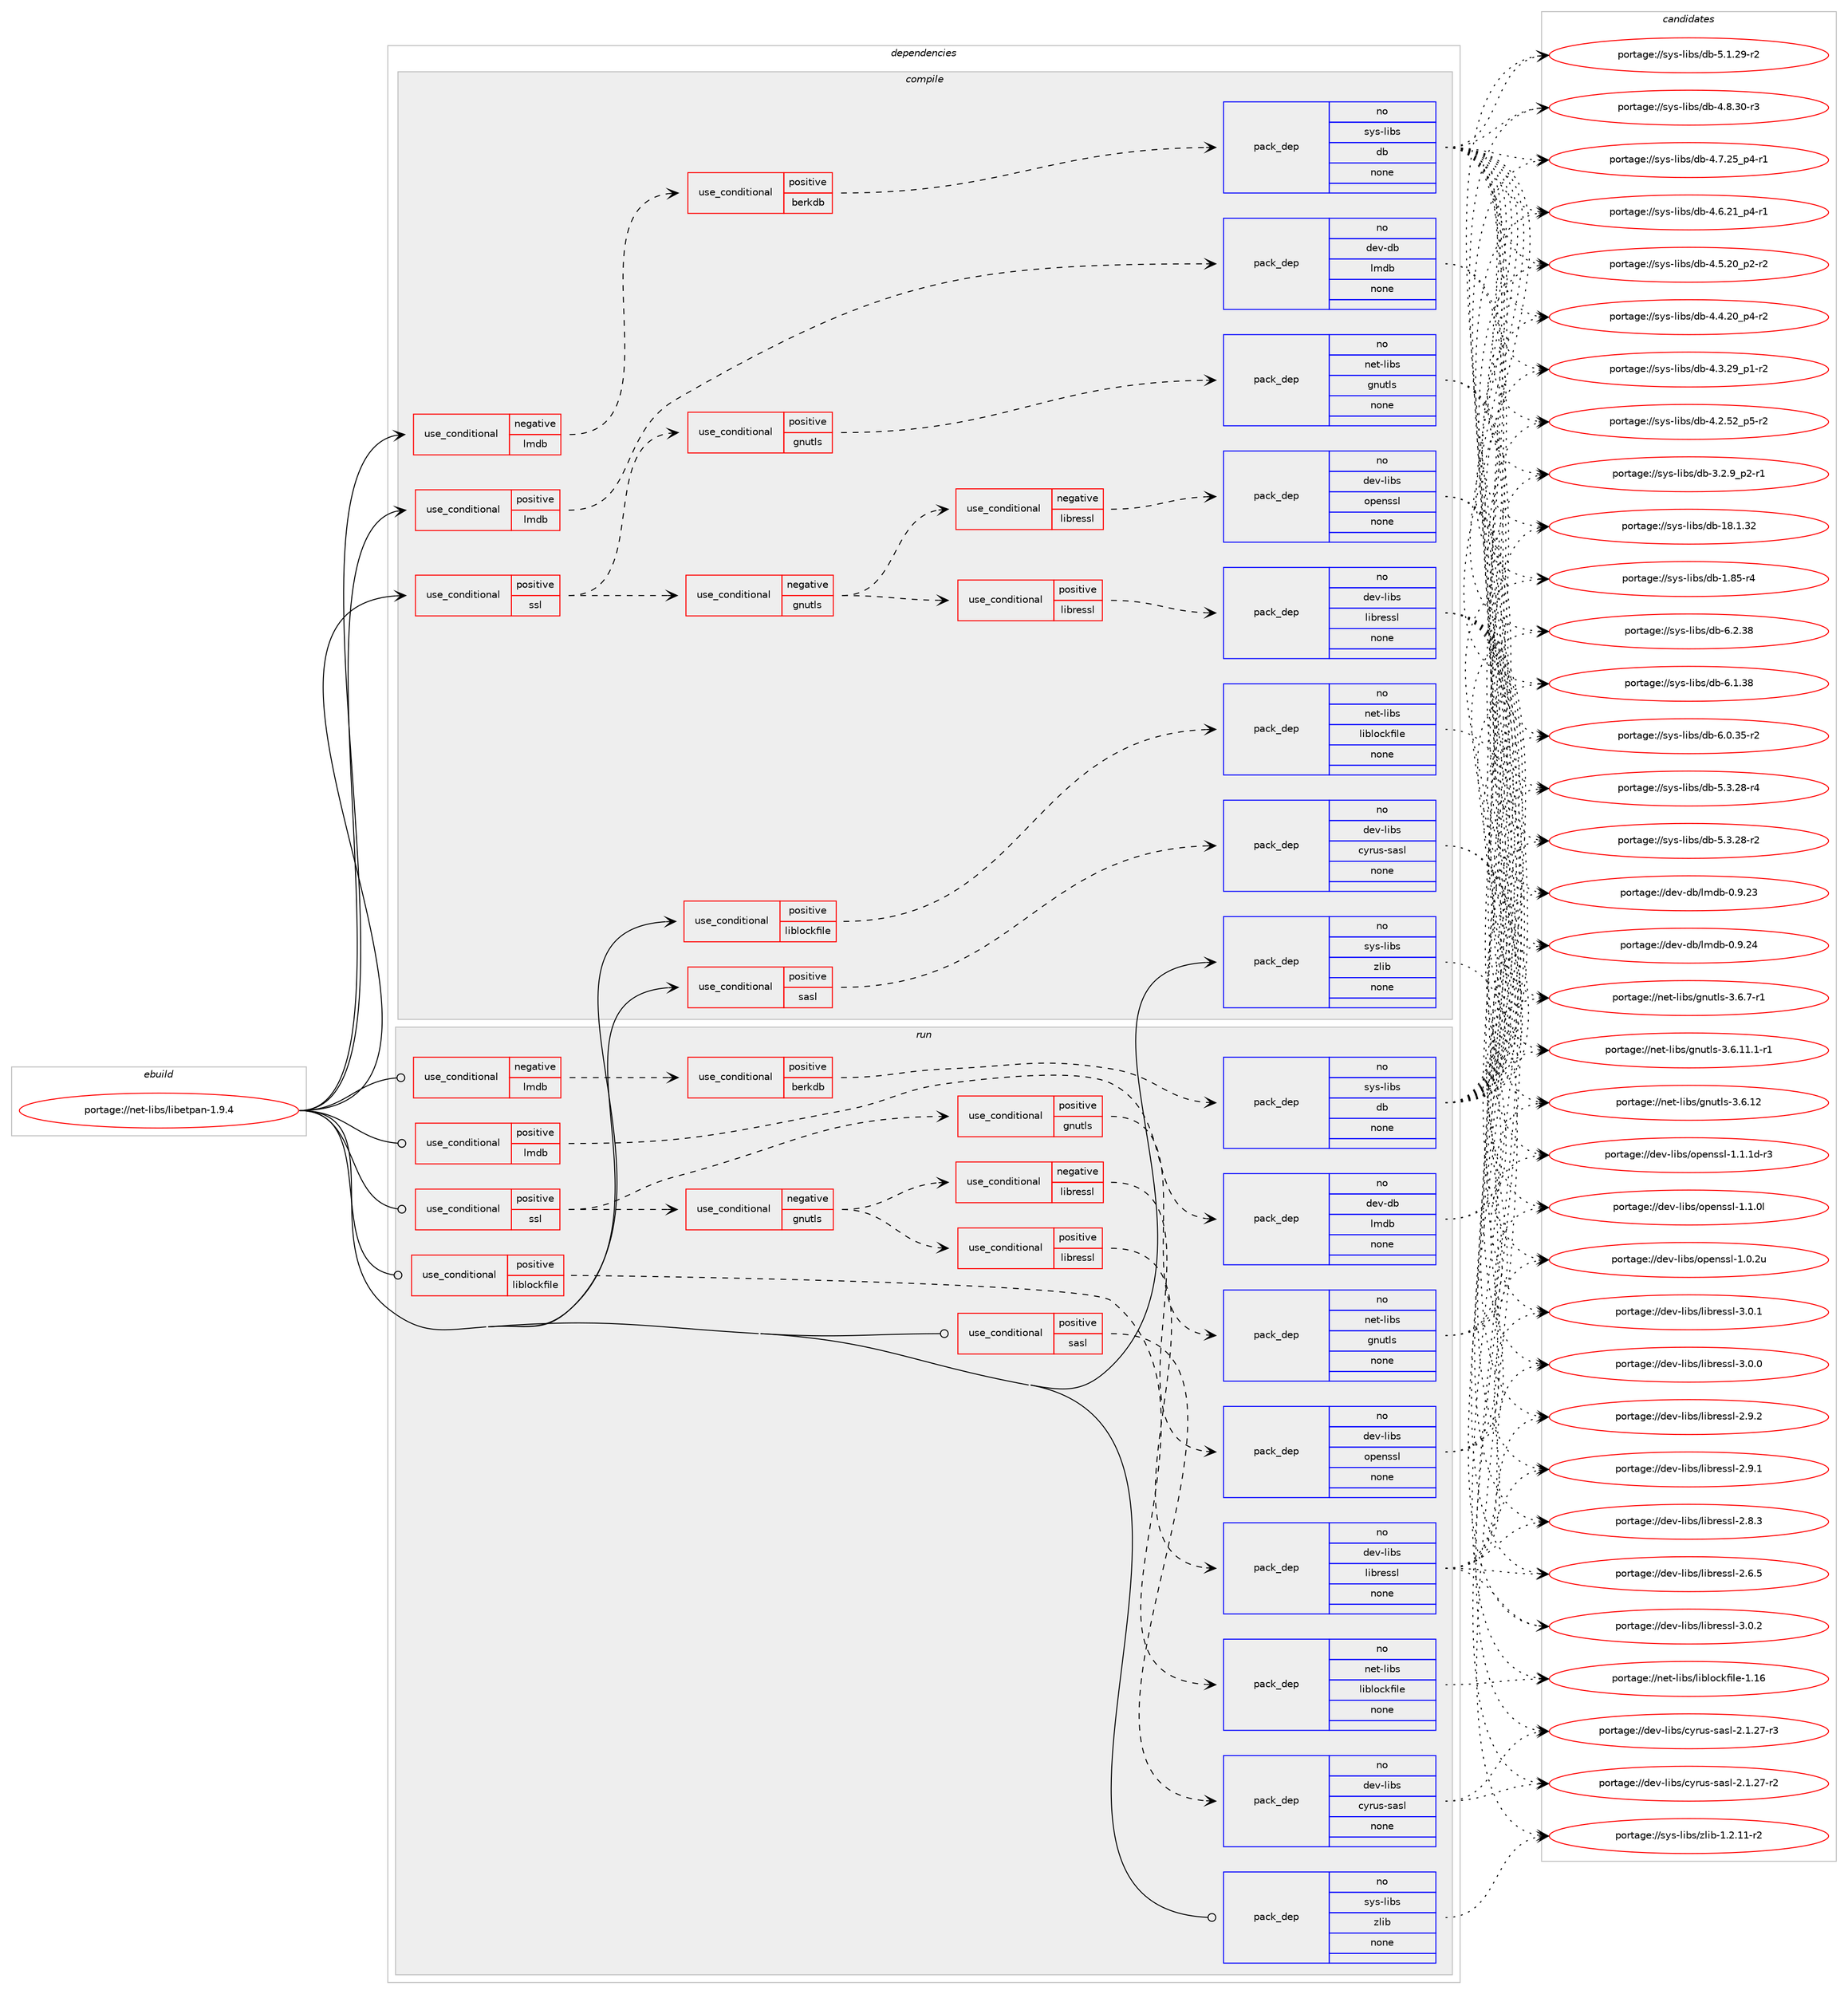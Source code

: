 digraph prolog {

# *************
# Graph options
# *************

newrank=true;
concentrate=true;
compound=true;
graph [rankdir=LR,fontname=Helvetica,fontsize=10,ranksep=1.5];#, ranksep=2.5, nodesep=0.2];
edge  [arrowhead=vee];
node  [fontname=Helvetica,fontsize=10];

# **********
# The ebuild
# **********

subgraph cluster_leftcol {
color=gray;
rank=same;
label=<<i>ebuild</i>>;
id [label="portage://net-libs/libetpan-1.9.4", color=red, width=4, href="../net-libs/libetpan-1.9.4.svg"];
}

# ****************
# The dependencies
# ****************

subgraph cluster_midcol {
color=gray;
label=<<i>dependencies</i>>;
subgraph cluster_compile {
fillcolor="#eeeeee";
style=filled;
label=<<i>compile</i>>;
subgraph cond11861 {
dependency59794 [label=<<TABLE BORDER="0" CELLBORDER="1" CELLSPACING="0" CELLPADDING="4"><TR><TD ROWSPAN="3" CELLPADDING="10">use_conditional</TD></TR><TR><TD>negative</TD></TR><TR><TD>lmdb</TD></TR></TABLE>>, shape=none, color=red];
subgraph cond11862 {
dependency59795 [label=<<TABLE BORDER="0" CELLBORDER="1" CELLSPACING="0" CELLPADDING="4"><TR><TD ROWSPAN="3" CELLPADDING="10">use_conditional</TD></TR><TR><TD>positive</TD></TR><TR><TD>berkdb</TD></TR></TABLE>>, shape=none, color=red];
subgraph pack46746 {
dependency59796 [label=<<TABLE BORDER="0" CELLBORDER="1" CELLSPACING="0" CELLPADDING="4" WIDTH="220"><TR><TD ROWSPAN="6" CELLPADDING="30">pack_dep</TD></TR><TR><TD WIDTH="110">no</TD></TR><TR><TD>sys-libs</TD></TR><TR><TD>db</TD></TR><TR><TD>none</TD></TR><TR><TD></TD></TR></TABLE>>, shape=none, color=blue];
}
dependency59795:e -> dependency59796:w [weight=20,style="dashed",arrowhead="vee"];
}
dependency59794:e -> dependency59795:w [weight=20,style="dashed",arrowhead="vee"];
}
id:e -> dependency59794:w [weight=20,style="solid",arrowhead="vee"];
subgraph cond11863 {
dependency59797 [label=<<TABLE BORDER="0" CELLBORDER="1" CELLSPACING="0" CELLPADDING="4"><TR><TD ROWSPAN="3" CELLPADDING="10">use_conditional</TD></TR><TR><TD>positive</TD></TR><TR><TD>liblockfile</TD></TR></TABLE>>, shape=none, color=red];
subgraph pack46747 {
dependency59798 [label=<<TABLE BORDER="0" CELLBORDER="1" CELLSPACING="0" CELLPADDING="4" WIDTH="220"><TR><TD ROWSPAN="6" CELLPADDING="30">pack_dep</TD></TR><TR><TD WIDTH="110">no</TD></TR><TR><TD>net-libs</TD></TR><TR><TD>liblockfile</TD></TR><TR><TD>none</TD></TR><TR><TD></TD></TR></TABLE>>, shape=none, color=blue];
}
dependency59797:e -> dependency59798:w [weight=20,style="dashed",arrowhead="vee"];
}
id:e -> dependency59797:w [weight=20,style="solid",arrowhead="vee"];
subgraph cond11864 {
dependency59799 [label=<<TABLE BORDER="0" CELLBORDER="1" CELLSPACING="0" CELLPADDING="4"><TR><TD ROWSPAN="3" CELLPADDING="10">use_conditional</TD></TR><TR><TD>positive</TD></TR><TR><TD>lmdb</TD></TR></TABLE>>, shape=none, color=red];
subgraph pack46748 {
dependency59800 [label=<<TABLE BORDER="0" CELLBORDER="1" CELLSPACING="0" CELLPADDING="4" WIDTH="220"><TR><TD ROWSPAN="6" CELLPADDING="30">pack_dep</TD></TR><TR><TD WIDTH="110">no</TD></TR><TR><TD>dev-db</TD></TR><TR><TD>lmdb</TD></TR><TR><TD>none</TD></TR><TR><TD></TD></TR></TABLE>>, shape=none, color=blue];
}
dependency59799:e -> dependency59800:w [weight=20,style="dashed",arrowhead="vee"];
}
id:e -> dependency59799:w [weight=20,style="solid",arrowhead="vee"];
subgraph cond11865 {
dependency59801 [label=<<TABLE BORDER="0" CELLBORDER="1" CELLSPACING="0" CELLPADDING="4"><TR><TD ROWSPAN="3" CELLPADDING="10">use_conditional</TD></TR><TR><TD>positive</TD></TR><TR><TD>sasl</TD></TR></TABLE>>, shape=none, color=red];
subgraph pack46749 {
dependency59802 [label=<<TABLE BORDER="0" CELLBORDER="1" CELLSPACING="0" CELLPADDING="4" WIDTH="220"><TR><TD ROWSPAN="6" CELLPADDING="30">pack_dep</TD></TR><TR><TD WIDTH="110">no</TD></TR><TR><TD>dev-libs</TD></TR><TR><TD>cyrus-sasl</TD></TR><TR><TD>none</TD></TR><TR><TD></TD></TR></TABLE>>, shape=none, color=blue];
}
dependency59801:e -> dependency59802:w [weight=20,style="dashed",arrowhead="vee"];
}
id:e -> dependency59801:w [weight=20,style="solid",arrowhead="vee"];
subgraph cond11866 {
dependency59803 [label=<<TABLE BORDER="0" CELLBORDER="1" CELLSPACING="0" CELLPADDING="4"><TR><TD ROWSPAN="3" CELLPADDING="10">use_conditional</TD></TR><TR><TD>positive</TD></TR><TR><TD>ssl</TD></TR></TABLE>>, shape=none, color=red];
subgraph cond11867 {
dependency59804 [label=<<TABLE BORDER="0" CELLBORDER="1" CELLSPACING="0" CELLPADDING="4"><TR><TD ROWSPAN="3" CELLPADDING="10">use_conditional</TD></TR><TR><TD>positive</TD></TR><TR><TD>gnutls</TD></TR></TABLE>>, shape=none, color=red];
subgraph pack46750 {
dependency59805 [label=<<TABLE BORDER="0" CELLBORDER="1" CELLSPACING="0" CELLPADDING="4" WIDTH="220"><TR><TD ROWSPAN="6" CELLPADDING="30">pack_dep</TD></TR><TR><TD WIDTH="110">no</TD></TR><TR><TD>net-libs</TD></TR><TR><TD>gnutls</TD></TR><TR><TD>none</TD></TR><TR><TD></TD></TR></TABLE>>, shape=none, color=blue];
}
dependency59804:e -> dependency59805:w [weight=20,style="dashed",arrowhead="vee"];
}
dependency59803:e -> dependency59804:w [weight=20,style="dashed",arrowhead="vee"];
subgraph cond11868 {
dependency59806 [label=<<TABLE BORDER="0" CELLBORDER="1" CELLSPACING="0" CELLPADDING="4"><TR><TD ROWSPAN="3" CELLPADDING="10">use_conditional</TD></TR><TR><TD>negative</TD></TR><TR><TD>gnutls</TD></TR></TABLE>>, shape=none, color=red];
subgraph cond11869 {
dependency59807 [label=<<TABLE BORDER="0" CELLBORDER="1" CELLSPACING="0" CELLPADDING="4"><TR><TD ROWSPAN="3" CELLPADDING="10">use_conditional</TD></TR><TR><TD>negative</TD></TR><TR><TD>libressl</TD></TR></TABLE>>, shape=none, color=red];
subgraph pack46751 {
dependency59808 [label=<<TABLE BORDER="0" CELLBORDER="1" CELLSPACING="0" CELLPADDING="4" WIDTH="220"><TR><TD ROWSPAN="6" CELLPADDING="30">pack_dep</TD></TR><TR><TD WIDTH="110">no</TD></TR><TR><TD>dev-libs</TD></TR><TR><TD>openssl</TD></TR><TR><TD>none</TD></TR><TR><TD></TD></TR></TABLE>>, shape=none, color=blue];
}
dependency59807:e -> dependency59808:w [weight=20,style="dashed",arrowhead="vee"];
}
dependency59806:e -> dependency59807:w [weight=20,style="dashed",arrowhead="vee"];
subgraph cond11870 {
dependency59809 [label=<<TABLE BORDER="0" CELLBORDER="1" CELLSPACING="0" CELLPADDING="4"><TR><TD ROWSPAN="3" CELLPADDING="10">use_conditional</TD></TR><TR><TD>positive</TD></TR><TR><TD>libressl</TD></TR></TABLE>>, shape=none, color=red];
subgraph pack46752 {
dependency59810 [label=<<TABLE BORDER="0" CELLBORDER="1" CELLSPACING="0" CELLPADDING="4" WIDTH="220"><TR><TD ROWSPAN="6" CELLPADDING="30">pack_dep</TD></TR><TR><TD WIDTH="110">no</TD></TR><TR><TD>dev-libs</TD></TR><TR><TD>libressl</TD></TR><TR><TD>none</TD></TR><TR><TD></TD></TR></TABLE>>, shape=none, color=blue];
}
dependency59809:e -> dependency59810:w [weight=20,style="dashed",arrowhead="vee"];
}
dependency59806:e -> dependency59809:w [weight=20,style="dashed",arrowhead="vee"];
}
dependency59803:e -> dependency59806:w [weight=20,style="dashed",arrowhead="vee"];
}
id:e -> dependency59803:w [weight=20,style="solid",arrowhead="vee"];
subgraph pack46753 {
dependency59811 [label=<<TABLE BORDER="0" CELLBORDER="1" CELLSPACING="0" CELLPADDING="4" WIDTH="220"><TR><TD ROWSPAN="6" CELLPADDING="30">pack_dep</TD></TR><TR><TD WIDTH="110">no</TD></TR><TR><TD>sys-libs</TD></TR><TR><TD>zlib</TD></TR><TR><TD>none</TD></TR><TR><TD></TD></TR></TABLE>>, shape=none, color=blue];
}
id:e -> dependency59811:w [weight=20,style="solid",arrowhead="vee"];
}
subgraph cluster_compileandrun {
fillcolor="#eeeeee";
style=filled;
label=<<i>compile and run</i>>;
}
subgraph cluster_run {
fillcolor="#eeeeee";
style=filled;
label=<<i>run</i>>;
subgraph cond11871 {
dependency59812 [label=<<TABLE BORDER="0" CELLBORDER="1" CELLSPACING="0" CELLPADDING="4"><TR><TD ROWSPAN="3" CELLPADDING="10">use_conditional</TD></TR><TR><TD>negative</TD></TR><TR><TD>lmdb</TD></TR></TABLE>>, shape=none, color=red];
subgraph cond11872 {
dependency59813 [label=<<TABLE BORDER="0" CELLBORDER="1" CELLSPACING="0" CELLPADDING="4"><TR><TD ROWSPAN="3" CELLPADDING="10">use_conditional</TD></TR><TR><TD>positive</TD></TR><TR><TD>berkdb</TD></TR></TABLE>>, shape=none, color=red];
subgraph pack46754 {
dependency59814 [label=<<TABLE BORDER="0" CELLBORDER="1" CELLSPACING="0" CELLPADDING="4" WIDTH="220"><TR><TD ROWSPAN="6" CELLPADDING="30">pack_dep</TD></TR><TR><TD WIDTH="110">no</TD></TR><TR><TD>sys-libs</TD></TR><TR><TD>db</TD></TR><TR><TD>none</TD></TR><TR><TD></TD></TR></TABLE>>, shape=none, color=blue];
}
dependency59813:e -> dependency59814:w [weight=20,style="dashed",arrowhead="vee"];
}
dependency59812:e -> dependency59813:w [weight=20,style="dashed",arrowhead="vee"];
}
id:e -> dependency59812:w [weight=20,style="solid",arrowhead="odot"];
subgraph cond11873 {
dependency59815 [label=<<TABLE BORDER="0" CELLBORDER="1" CELLSPACING="0" CELLPADDING="4"><TR><TD ROWSPAN="3" CELLPADDING="10">use_conditional</TD></TR><TR><TD>positive</TD></TR><TR><TD>liblockfile</TD></TR></TABLE>>, shape=none, color=red];
subgraph pack46755 {
dependency59816 [label=<<TABLE BORDER="0" CELLBORDER="1" CELLSPACING="0" CELLPADDING="4" WIDTH="220"><TR><TD ROWSPAN="6" CELLPADDING="30">pack_dep</TD></TR><TR><TD WIDTH="110">no</TD></TR><TR><TD>net-libs</TD></TR><TR><TD>liblockfile</TD></TR><TR><TD>none</TD></TR><TR><TD></TD></TR></TABLE>>, shape=none, color=blue];
}
dependency59815:e -> dependency59816:w [weight=20,style="dashed",arrowhead="vee"];
}
id:e -> dependency59815:w [weight=20,style="solid",arrowhead="odot"];
subgraph cond11874 {
dependency59817 [label=<<TABLE BORDER="0" CELLBORDER="1" CELLSPACING="0" CELLPADDING="4"><TR><TD ROWSPAN="3" CELLPADDING="10">use_conditional</TD></TR><TR><TD>positive</TD></TR><TR><TD>lmdb</TD></TR></TABLE>>, shape=none, color=red];
subgraph pack46756 {
dependency59818 [label=<<TABLE BORDER="0" CELLBORDER="1" CELLSPACING="0" CELLPADDING="4" WIDTH="220"><TR><TD ROWSPAN="6" CELLPADDING="30">pack_dep</TD></TR><TR><TD WIDTH="110">no</TD></TR><TR><TD>dev-db</TD></TR><TR><TD>lmdb</TD></TR><TR><TD>none</TD></TR><TR><TD></TD></TR></TABLE>>, shape=none, color=blue];
}
dependency59817:e -> dependency59818:w [weight=20,style="dashed",arrowhead="vee"];
}
id:e -> dependency59817:w [weight=20,style="solid",arrowhead="odot"];
subgraph cond11875 {
dependency59819 [label=<<TABLE BORDER="0" CELLBORDER="1" CELLSPACING="0" CELLPADDING="4"><TR><TD ROWSPAN="3" CELLPADDING="10">use_conditional</TD></TR><TR><TD>positive</TD></TR><TR><TD>sasl</TD></TR></TABLE>>, shape=none, color=red];
subgraph pack46757 {
dependency59820 [label=<<TABLE BORDER="0" CELLBORDER="1" CELLSPACING="0" CELLPADDING="4" WIDTH="220"><TR><TD ROWSPAN="6" CELLPADDING="30">pack_dep</TD></TR><TR><TD WIDTH="110">no</TD></TR><TR><TD>dev-libs</TD></TR><TR><TD>cyrus-sasl</TD></TR><TR><TD>none</TD></TR><TR><TD></TD></TR></TABLE>>, shape=none, color=blue];
}
dependency59819:e -> dependency59820:w [weight=20,style="dashed",arrowhead="vee"];
}
id:e -> dependency59819:w [weight=20,style="solid",arrowhead="odot"];
subgraph cond11876 {
dependency59821 [label=<<TABLE BORDER="0" CELLBORDER="1" CELLSPACING="0" CELLPADDING="4"><TR><TD ROWSPAN="3" CELLPADDING="10">use_conditional</TD></TR><TR><TD>positive</TD></TR><TR><TD>ssl</TD></TR></TABLE>>, shape=none, color=red];
subgraph cond11877 {
dependency59822 [label=<<TABLE BORDER="0" CELLBORDER="1" CELLSPACING="0" CELLPADDING="4"><TR><TD ROWSPAN="3" CELLPADDING="10">use_conditional</TD></TR><TR><TD>positive</TD></TR><TR><TD>gnutls</TD></TR></TABLE>>, shape=none, color=red];
subgraph pack46758 {
dependency59823 [label=<<TABLE BORDER="0" CELLBORDER="1" CELLSPACING="0" CELLPADDING="4" WIDTH="220"><TR><TD ROWSPAN="6" CELLPADDING="30">pack_dep</TD></TR><TR><TD WIDTH="110">no</TD></TR><TR><TD>net-libs</TD></TR><TR><TD>gnutls</TD></TR><TR><TD>none</TD></TR><TR><TD></TD></TR></TABLE>>, shape=none, color=blue];
}
dependency59822:e -> dependency59823:w [weight=20,style="dashed",arrowhead="vee"];
}
dependency59821:e -> dependency59822:w [weight=20,style="dashed",arrowhead="vee"];
subgraph cond11878 {
dependency59824 [label=<<TABLE BORDER="0" CELLBORDER="1" CELLSPACING="0" CELLPADDING="4"><TR><TD ROWSPAN="3" CELLPADDING="10">use_conditional</TD></TR><TR><TD>negative</TD></TR><TR><TD>gnutls</TD></TR></TABLE>>, shape=none, color=red];
subgraph cond11879 {
dependency59825 [label=<<TABLE BORDER="0" CELLBORDER="1" CELLSPACING="0" CELLPADDING="4"><TR><TD ROWSPAN="3" CELLPADDING="10">use_conditional</TD></TR><TR><TD>negative</TD></TR><TR><TD>libressl</TD></TR></TABLE>>, shape=none, color=red];
subgraph pack46759 {
dependency59826 [label=<<TABLE BORDER="0" CELLBORDER="1" CELLSPACING="0" CELLPADDING="4" WIDTH="220"><TR><TD ROWSPAN="6" CELLPADDING="30">pack_dep</TD></TR><TR><TD WIDTH="110">no</TD></TR><TR><TD>dev-libs</TD></TR><TR><TD>openssl</TD></TR><TR><TD>none</TD></TR><TR><TD></TD></TR></TABLE>>, shape=none, color=blue];
}
dependency59825:e -> dependency59826:w [weight=20,style="dashed",arrowhead="vee"];
}
dependency59824:e -> dependency59825:w [weight=20,style="dashed",arrowhead="vee"];
subgraph cond11880 {
dependency59827 [label=<<TABLE BORDER="0" CELLBORDER="1" CELLSPACING="0" CELLPADDING="4"><TR><TD ROWSPAN="3" CELLPADDING="10">use_conditional</TD></TR><TR><TD>positive</TD></TR><TR><TD>libressl</TD></TR></TABLE>>, shape=none, color=red];
subgraph pack46760 {
dependency59828 [label=<<TABLE BORDER="0" CELLBORDER="1" CELLSPACING="0" CELLPADDING="4" WIDTH="220"><TR><TD ROWSPAN="6" CELLPADDING="30">pack_dep</TD></TR><TR><TD WIDTH="110">no</TD></TR><TR><TD>dev-libs</TD></TR><TR><TD>libressl</TD></TR><TR><TD>none</TD></TR><TR><TD></TD></TR></TABLE>>, shape=none, color=blue];
}
dependency59827:e -> dependency59828:w [weight=20,style="dashed",arrowhead="vee"];
}
dependency59824:e -> dependency59827:w [weight=20,style="dashed",arrowhead="vee"];
}
dependency59821:e -> dependency59824:w [weight=20,style="dashed",arrowhead="vee"];
}
id:e -> dependency59821:w [weight=20,style="solid",arrowhead="odot"];
subgraph pack46761 {
dependency59829 [label=<<TABLE BORDER="0" CELLBORDER="1" CELLSPACING="0" CELLPADDING="4" WIDTH="220"><TR><TD ROWSPAN="6" CELLPADDING="30">pack_dep</TD></TR><TR><TD WIDTH="110">no</TD></TR><TR><TD>sys-libs</TD></TR><TR><TD>zlib</TD></TR><TR><TD>none</TD></TR><TR><TD></TD></TR></TABLE>>, shape=none, color=blue];
}
id:e -> dependency59829:w [weight=20,style="solid",arrowhead="odot"];
}
}

# **************
# The candidates
# **************

subgraph cluster_choices {
rank=same;
color=gray;
label=<<i>candidates</i>>;

subgraph choice46746 {
color=black;
nodesep=1;
choice1151211154510810598115471009845544650465156 [label="portage://sys-libs/db-6.2.38", color=red, width=4,href="../sys-libs/db-6.2.38.svg"];
choice1151211154510810598115471009845544649465156 [label="portage://sys-libs/db-6.1.38", color=red, width=4,href="../sys-libs/db-6.1.38.svg"];
choice11512111545108105981154710098455446484651534511450 [label="portage://sys-libs/db-6.0.35-r2", color=red, width=4,href="../sys-libs/db-6.0.35-r2.svg"];
choice11512111545108105981154710098455346514650564511452 [label="portage://sys-libs/db-5.3.28-r4", color=red, width=4,href="../sys-libs/db-5.3.28-r4.svg"];
choice11512111545108105981154710098455346514650564511450 [label="portage://sys-libs/db-5.3.28-r2", color=red, width=4,href="../sys-libs/db-5.3.28-r2.svg"];
choice11512111545108105981154710098455346494650574511450 [label="portage://sys-libs/db-5.1.29-r2", color=red, width=4,href="../sys-libs/db-5.1.29-r2.svg"];
choice11512111545108105981154710098455246564651484511451 [label="portage://sys-libs/db-4.8.30-r3", color=red, width=4,href="../sys-libs/db-4.8.30-r3.svg"];
choice115121115451081059811547100984552465546505395112524511449 [label="portage://sys-libs/db-4.7.25_p4-r1", color=red, width=4,href="../sys-libs/db-4.7.25_p4-r1.svg"];
choice115121115451081059811547100984552465446504995112524511449 [label="portage://sys-libs/db-4.6.21_p4-r1", color=red, width=4,href="../sys-libs/db-4.6.21_p4-r1.svg"];
choice115121115451081059811547100984552465346504895112504511450 [label="portage://sys-libs/db-4.5.20_p2-r2", color=red, width=4,href="../sys-libs/db-4.5.20_p2-r2.svg"];
choice115121115451081059811547100984552465246504895112524511450 [label="portage://sys-libs/db-4.4.20_p4-r2", color=red, width=4,href="../sys-libs/db-4.4.20_p4-r2.svg"];
choice115121115451081059811547100984552465146505795112494511450 [label="portage://sys-libs/db-4.3.29_p1-r2", color=red, width=4,href="../sys-libs/db-4.3.29_p1-r2.svg"];
choice115121115451081059811547100984552465046535095112534511450 [label="portage://sys-libs/db-4.2.52_p5-r2", color=red, width=4,href="../sys-libs/db-4.2.52_p5-r2.svg"];
choice1151211154510810598115471009845514650465795112504511449 [label="portage://sys-libs/db-3.2.9_p2-r1", color=red, width=4,href="../sys-libs/db-3.2.9_p2-r1.svg"];
choice115121115451081059811547100984549564649465150 [label="portage://sys-libs/db-18.1.32", color=red, width=4,href="../sys-libs/db-18.1.32.svg"];
choice1151211154510810598115471009845494656534511452 [label="portage://sys-libs/db-1.85-r4", color=red, width=4,href="../sys-libs/db-1.85-r4.svg"];
dependency59796:e -> choice1151211154510810598115471009845544650465156:w [style=dotted,weight="100"];
dependency59796:e -> choice1151211154510810598115471009845544649465156:w [style=dotted,weight="100"];
dependency59796:e -> choice11512111545108105981154710098455446484651534511450:w [style=dotted,weight="100"];
dependency59796:e -> choice11512111545108105981154710098455346514650564511452:w [style=dotted,weight="100"];
dependency59796:e -> choice11512111545108105981154710098455346514650564511450:w [style=dotted,weight="100"];
dependency59796:e -> choice11512111545108105981154710098455346494650574511450:w [style=dotted,weight="100"];
dependency59796:e -> choice11512111545108105981154710098455246564651484511451:w [style=dotted,weight="100"];
dependency59796:e -> choice115121115451081059811547100984552465546505395112524511449:w [style=dotted,weight="100"];
dependency59796:e -> choice115121115451081059811547100984552465446504995112524511449:w [style=dotted,weight="100"];
dependency59796:e -> choice115121115451081059811547100984552465346504895112504511450:w [style=dotted,weight="100"];
dependency59796:e -> choice115121115451081059811547100984552465246504895112524511450:w [style=dotted,weight="100"];
dependency59796:e -> choice115121115451081059811547100984552465146505795112494511450:w [style=dotted,weight="100"];
dependency59796:e -> choice115121115451081059811547100984552465046535095112534511450:w [style=dotted,weight="100"];
dependency59796:e -> choice1151211154510810598115471009845514650465795112504511449:w [style=dotted,weight="100"];
dependency59796:e -> choice115121115451081059811547100984549564649465150:w [style=dotted,weight="100"];
dependency59796:e -> choice1151211154510810598115471009845494656534511452:w [style=dotted,weight="100"];
}
subgraph choice46747 {
color=black;
nodesep=1;
choice11010111645108105981154710810598108111991071021051081014549464954 [label="portage://net-libs/liblockfile-1.16", color=red, width=4,href="../net-libs/liblockfile-1.16.svg"];
dependency59798:e -> choice11010111645108105981154710810598108111991071021051081014549464954:w [style=dotted,weight="100"];
}
subgraph choice46748 {
color=black;
nodesep=1;
choice1001011184510098471081091009845484657465052 [label="portage://dev-db/lmdb-0.9.24", color=red, width=4,href="../dev-db/lmdb-0.9.24.svg"];
choice1001011184510098471081091009845484657465051 [label="portage://dev-db/lmdb-0.9.23", color=red, width=4,href="../dev-db/lmdb-0.9.23.svg"];
dependency59800:e -> choice1001011184510098471081091009845484657465052:w [style=dotted,weight="100"];
dependency59800:e -> choice1001011184510098471081091009845484657465051:w [style=dotted,weight="100"];
}
subgraph choice46749 {
color=black;
nodesep=1;
choice100101118451081059811547991211141171154511597115108455046494650554511451 [label="portage://dev-libs/cyrus-sasl-2.1.27-r3", color=red, width=4,href="../dev-libs/cyrus-sasl-2.1.27-r3.svg"];
choice100101118451081059811547991211141171154511597115108455046494650554511450 [label="portage://dev-libs/cyrus-sasl-2.1.27-r2", color=red, width=4,href="../dev-libs/cyrus-sasl-2.1.27-r2.svg"];
dependency59802:e -> choice100101118451081059811547991211141171154511597115108455046494650554511451:w [style=dotted,weight="100"];
dependency59802:e -> choice100101118451081059811547991211141171154511597115108455046494650554511450:w [style=dotted,weight="100"];
}
subgraph choice46750 {
color=black;
nodesep=1;
choice1101011164510810598115471031101171161081154551465446554511449 [label="portage://net-libs/gnutls-3.6.7-r1", color=red, width=4,href="../net-libs/gnutls-3.6.7-r1.svg"];
choice11010111645108105981154710311011711610811545514654464950 [label="portage://net-libs/gnutls-3.6.12", color=red, width=4,href="../net-libs/gnutls-3.6.12.svg"];
choice1101011164510810598115471031101171161081154551465446494946494511449 [label="portage://net-libs/gnutls-3.6.11.1-r1", color=red, width=4,href="../net-libs/gnutls-3.6.11.1-r1.svg"];
dependency59805:e -> choice1101011164510810598115471031101171161081154551465446554511449:w [style=dotted,weight="100"];
dependency59805:e -> choice11010111645108105981154710311011711610811545514654464950:w [style=dotted,weight="100"];
dependency59805:e -> choice1101011164510810598115471031101171161081154551465446494946494511449:w [style=dotted,weight="100"];
}
subgraph choice46751 {
color=black;
nodesep=1;
choice1001011184510810598115471111121011101151151084549464946491004511451 [label="portage://dev-libs/openssl-1.1.1d-r3", color=red, width=4,href="../dev-libs/openssl-1.1.1d-r3.svg"];
choice100101118451081059811547111112101110115115108454946494648108 [label="portage://dev-libs/openssl-1.1.0l", color=red, width=4,href="../dev-libs/openssl-1.1.0l.svg"];
choice100101118451081059811547111112101110115115108454946484650117 [label="portage://dev-libs/openssl-1.0.2u", color=red, width=4,href="../dev-libs/openssl-1.0.2u.svg"];
dependency59808:e -> choice1001011184510810598115471111121011101151151084549464946491004511451:w [style=dotted,weight="100"];
dependency59808:e -> choice100101118451081059811547111112101110115115108454946494648108:w [style=dotted,weight="100"];
dependency59808:e -> choice100101118451081059811547111112101110115115108454946484650117:w [style=dotted,weight="100"];
}
subgraph choice46752 {
color=black;
nodesep=1;
choice10010111845108105981154710810598114101115115108455146484650 [label="portage://dev-libs/libressl-3.0.2", color=red, width=4,href="../dev-libs/libressl-3.0.2.svg"];
choice10010111845108105981154710810598114101115115108455146484649 [label="portage://dev-libs/libressl-3.0.1", color=red, width=4,href="../dev-libs/libressl-3.0.1.svg"];
choice10010111845108105981154710810598114101115115108455146484648 [label="portage://dev-libs/libressl-3.0.0", color=red, width=4,href="../dev-libs/libressl-3.0.0.svg"];
choice10010111845108105981154710810598114101115115108455046574650 [label="portage://dev-libs/libressl-2.9.2", color=red, width=4,href="../dev-libs/libressl-2.9.2.svg"];
choice10010111845108105981154710810598114101115115108455046574649 [label="portage://dev-libs/libressl-2.9.1", color=red, width=4,href="../dev-libs/libressl-2.9.1.svg"];
choice10010111845108105981154710810598114101115115108455046564651 [label="portage://dev-libs/libressl-2.8.3", color=red, width=4,href="../dev-libs/libressl-2.8.3.svg"];
choice10010111845108105981154710810598114101115115108455046544653 [label="portage://dev-libs/libressl-2.6.5", color=red, width=4,href="../dev-libs/libressl-2.6.5.svg"];
dependency59810:e -> choice10010111845108105981154710810598114101115115108455146484650:w [style=dotted,weight="100"];
dependency59810:e -> choice10010111845108105981154710810598114101115115108455146484649:w [style=dotted,weight="100"];
dependency59810:e -> choice10010111845108105981154710810598114101115115108455146484648:w [style=dotted,weight="100"];
dependency59810:e -> choice10010111845108105981154710810598114101115115108455046574650:w [style=dotted,weight="100"];
dependency59810:e -> choice10010111845108105981154710810598114101115115108455046574649:w [style=dotted,weight="100"];
dependency59810:e -> choice10010111845108105981154710810598114101115115108455046564651:w [style=dotted,weight="100"];
dependency59810:e -> choice10010111845108105981154710810598114101115115108455046544653:w [style=dotted,weight="100"];
}
subgraph choice46753 {
color=black;
nodesep=1;
choice11512111545108105981154712210810598454946504649494511450 [label="portage://sys-libs/zlib-1.2.11-r2", color=red, width=4,href="../sys-libs/zlib-1.2.11-r2.svg"];
dependency59811:e -> choice11512111545108105981154712210810598454946504649494511450:w [style=dotted,weight="100"];
}
subgraph choice46754 {
color=black;
nodesep=1;
choice1151211154510810598115471009845544650465156 [label="portage://sys-libs/db-6.2.38", color=red, width=4,href="../sys-libs/db-6.2.38.svg"];
choice1151211154510810598115471009845544649465156 [label="portage://sys-libs/db-6.1.38", color=red, width=4,href="../sys-libs/db-6.1.38.svg"];
choice11512111545108105981154710098455446484651534511450 [label="portage://sys-libs/db-6.0.35-r2", color=red, width=4,href="../sys-libs/db-6.0.35-r2.svg"];
choice11512111545108105981154710098455346514650564511452 [label="portage://sys-libs/db-5.3.28-r4", color=red, width=4,href="../sys-libs/db-5.3.28-r4.svg"];
choice11512111545108105981154710098455346514650564511450 [label="portage://sys-libs/db-5.3.28-r2", color=red, width=4,href="../sys-libs/db-5.3.28-r2.svg"];
choice11512111545108105981154710098455346494650574511450 [label="portage://sys-libs/db-5.1.29-r2", color=red, width=4,href="../sys-libs/db-5.1.29-r2.svg"];
choice11512111545108105981154710098455246564651484511451 [label="portage://sys-libs/db-4.8.30-r3", color=red, width=4,href="../sys-libs/db-4.8.30-r3.svg"];
choice115121115451081059811547100984552465546505395112524511449 [label="portage://sys-libs/db-4.7.25_p4-r1", color=red, width=4,href="../sys-libs/db-4.7.25_p4-r1.svg"];
choice115121115451081059811547100984552465446504995112524511449 [label="portage://sys-libs/db-4.6.21_p4-r1", color=red, width=4,href="../sys-libs/db-4.6.21_p4-r1.svg"];
choice115121115451081059811547100984552465346504895112504511450 [label="portage://sys-libs/db-4.5.20_p2-r2", color=red, width=4,href="../sys-libs/db-4.5.20_p2-r2.svg"];
choice115121115451081059811547100984552465246504895112524511450 [label="portage://sys-libs/db-4.4.20_p4-r2", color=red, width=4,href="../sys-libs/db-4.4.20_p4-r2.svg"];
choice115121115451081059811547100984552465146505795112494511450 [label="portage://sys-libs/db-4.3.29_p1-r2", color=red, width=4,href="../sys-libs/db-4.3.29_p1-r2.svg"];
choice115121115451081059811547100984552465046535095112534511450 [label="portage://sys-libs/db-4.2.52_p5-r2", color=red, width=4,href="../sys-libs/db-4.2.52_p5-r2.svg"];
choice1151211154510810598115471009845514650465795112504511449 [label="portage://sys-libs/db-3.2.9_p2-r1", color=red, width=4,href="../sys-libs/db-3.2.9_p2-r1.svg"];
choice115121115451081059811547100984549564649465150 [label="portage://sys-libs/db-18.1.32", color=red, width=4,href="../sys-libs/db-18.1.32.svg"];
choice1151211154510810598115471009845494656534511452 [label="portage://sys-libs/db-1.85-r4", color=red, width=4,href="../sys-libs/db-1.85-r4.svg"];
dependency59814:e -> choice1151211154510810598115471009845544650465156:w [style=dotted,weight="100"];
dependency59814:e -> choice1151211154510810598115471009845544649465156:w [style=dotted,weight="100"];
dependency59814:e -> choice11512111545108105981154710098455446484651534511450:w [style=dotted,weight="100"];
dependency59814:e -> choice11512111545108105981154710098455346514650564511452:w [style=dotted,weight="100"];
dependency59814:e -> choice11512111545108105981154710098455346514650564511450:w [style=dotted,weight="100"];
dependency59814:e -> choice11512111545108105981154710098455346494650574511450:w [style=dotted,weight="100"];
dependency59814:e -> choice11512111545108105981154710098455246564651484511451:w [style=dotted,weight="100"];
dependency59814:e -> choice115121115451081059811547100984552465546505395112524511449:w [style=dotted,weight="100"];
dependency59814:e -> choice115121115451081059811547100984552465446504995112524511449:w [style=dotted,weight="100"];
dependency59814:e -> choice115121115451081059811547100984552465346504895112504511450:w [style=dotted,weight="100"];
dependency59814:e -> choice115121115451081059811547100984552465246504895112524511450:w [style=dotted,weight="100"];
dependency59814:e -> choice115121115451081059811547100984552465146505795112494511450:w [style=dotted,weight="100"];
dependency59814:e -> choice115121115451081059811547100984552465046535095112534511450:w [style=dotted,weight="100"];
dependency59814:e -> choice1151211154510810598115471009845514650465795112504511449:w [style=dotted,weight="100"];
dependency59814:e -> choice115121115451081059811547100984549564649465150:w [style=dotted,weight="100"];
dependency59814:e -> choice1151211154510810598115471009845494656534511452:w [style=dotted,weight="100"];
}
subgraph choice46755 {
color=black;
nodesep=1;
choice11010111645108105981154710810598108111991071021051081014549464954 [label="portage://net-libs/liblockfile-1.16", color=red, width=4,href="../net-libs/liblockfile-1.16.svg"];
dependency59816:e -> choice11010111645108105981154710810598108111991071021051081014549464954:w [style=dotted,weight="100"];
}
subgraph choice46756 {
color=black;
nodesep=1;
choice1001011184510098471081091009845484657465052 [label="portage://dev-db/lmdb-0.9.24", color=red, width=4,href="../dev-db/lmdb-0.9.24.svg"];
choice1001011184510098471081091009845484657465051 [label="portage://dev-db/lmdb-0.9.23", color=red, width=4,href="../dev-db/lmdb-0.9.23.svg"];
dependency59818:e -> choice1001011184510098471081091009845484657465052:w [style=dotted,weight="100"];
dependency59818:e -> choice1001011184510098471081091009845484657465051:w [style=dotted,weight="100"];
}
subgraph choice46757 {
color=black;
nodesep=1;
choice100101118451081059811547991211141171154511597115108455046494650554511451 [label="portage://dev-libs/cyrus-sasl-2.1.27-r3", color=red, width=4,href="../dev-libs/cyrus-sasl-2.1.27-r3.svg"];
choice100101118451081059811547991211141171154511597115108455046494650554511450 [label="portage://dev-libs/cyrus-sasl-2.1.27-r2", color=red, width=4,href="../dev-libs/cyrus-sasl-2.1.27-r2.svg"];
dependency59820:e -> choice100101118451081059811547991211141171154511597115108455046494650554511451:w [style=dotted,weight="100"];
dependency59820:e -> choice100101118451081059811547991211141171154511597115108455046494650554511450:w [style=dotted,weight="100"];
}
subgraph choice46758 {
color=black;
nodesep=1;
choice1101011164510810598115471031101171161081154551465446554511449 [label="portage://net-libs/gnutls-3.6.7-r1", color=red, width=4,href="../net-libs/gnutls-3.6.7-r1.svg"];
choice11010111645108105981154710311011711610811545514654464950 [label="portage://net-libs/gnutls-3.6.12", color=red, width=4,href="../net-libs/gnutls-3.6.12.svg"];
choice1101011164510810598115471031101171161081154551465446494946494511449 [label="portage://net-libs/gnutls-3.6.11.1-r1", color=red, width=4,href="../net-libs/gnutls-3.6.11.1-r1.svg"];
dependency59823:e -> choice1101011164510810598115471031101171161081154551465446554511449:w [style=dotted,weight="100"];
dependency59823:e -> choice11010111645108105981154710311011711610811545514654464950:w [style=dotted,weight="100"];
dependency59823:e -> choice1101011164510810598115471031101171161081154551465446494946494511449:w [style=dotted,weight="100"];
}
subgraph choice46759 {
color=black;
nodesep=1;
choice1001011184510810598115471111121011101151151084549464946491004511451 [label="portage://dev-libs/openssl-1.1.1d-r3", color=red, width=4,href="../dev-libs/openssl-1.1.1d-r3.svg"];
choice100101118451081059811547111112101110115115108454946494648108 [label="portage://dev-libs/openssl-1.1.0l", color=red, width=4,href="../dev-libs/openssl-1.1.0l.svg"];
choice100101118451081059811547111112101110115115108454946484650117 [label="portage://dev-libs/openssl-1.0.2u", color=red, width=4,href="../dev-libs/openssl-1.0.2u.svg"];
dependency59826:e -> choice1001011184510810598115471111121011101151151084549464946491004511451:w [style=dotted,weight="100"];
dependency59826:e -> choice100101118451081059811547111112101110115115108454946494648108:w [style=dotted,weight="100"];
dependency59826:e -> choice100101118451081059811547111112101110115115108454946484650117:w [style=dotted,weight="100"];
}
subgraph choice46760 {
color=black;
nodesep=1;
choice10010111845108105981154710810598114101115115108455146484650 [label="portage://dev-libs/libressl-3.0.2", color=red, width=4,href="../dev-libs/libressl-3.0.2.svg"];
choice10010111845108105981154710810598114101115115108455146484649 [label="portage://dev-libs/libressl-3.0.1", color=red, width=4,href="../dev-libs/libressl-3.0.1.svg"];
choice10010111845108105981154710810598114101115115108455146484648 [label="portage://dev-libs/libressl-3.0.0", color=red, width=4,href="../dev-libs/libressl-3.0.0.svg"];
choice10010111845108105981154710810598114101115115108455046574650 [label="portage://dev-libs/libressl-2.9.2", color=red, width=4,href="../dev-libs/libressl-2.9.2.svg"];
choice10010111845108105981154710810598114101115115108455046574649 [label="portage://dev-libs/libressl-2.9.1", color=red, width=4,href="../dev-libs/libressl-2.9.1.svg"];
choice10010111845108105981154710810598114101115115108455046564651 [label="portage://dev-libs/libressl-2.8.3", color=red, width=4,href="../dev-libs/libressl-2.8.3.svg"];
choice10010111845108105981154710810598114101115115108455046544653 [label="portage://dev-libs/libressl-2.6.5", color=red, width=4,href="../dev-libs/libressl-2.6.5.svg"];
dependency59828:e -> choice10010111845108105981154710810598114101115115108455146484650:w [style=dotted,weight="100"];
dependency59828:e -> choice10010111845108105981154710810598114101115115108455146484649:w [style=dotted,weight="100"];
dependency59828:e -> choice10010111845108105981154710810598114101115115108455146484648:w [style=dotted,weight="100"];
dependency59828:e -> choice10010111845108105981154710810598114101115115108455046574650:w [style=dotted,weight="100"];
dependency59828:e -> choice10010111845108105981154710810598114101115115108455046574649:w [style=dotted,weight="100"];
dependency59828:e -> choice10010111845108105981154710810598114101115115108455046564651:w [style=dotted,weight="100"];
dependency59828:e -> choice10010111845108105981154710810598114101115115108455046544653:w [style=dotted,weight="100"];
}
subgraph choice46761 {
color=black;
nodesep=1;
choice11512111545108105981154712210810598454946504649494511450 [label="portage://sys-libs/zlib-1.2.11-r2", color=red, width=4,href="../sys-libs/zlib-1.2.11-r2.svg"];
dependency59829:e -> choice11512111545108105981154712210810598454946504649494511450:w [style=dotted,weight="100"];
}
}

}
